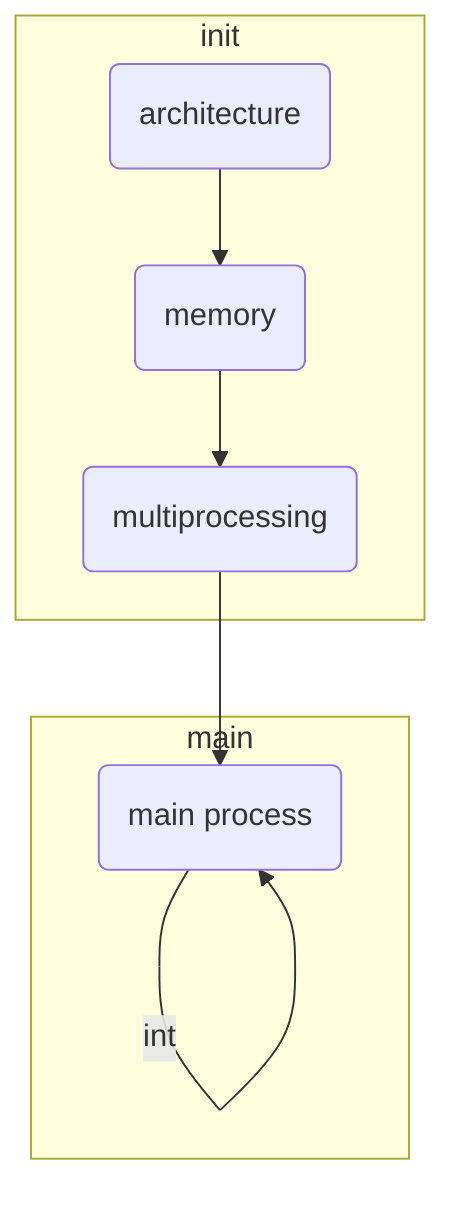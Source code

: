 graph TD
    subgraph init 
        IA(architecture)
        IA --> IM(memory)
        IM --> IP(multiprocessing)
    end
    subgraph main
        IP --> M(main process)
        M -->|int| M
    end